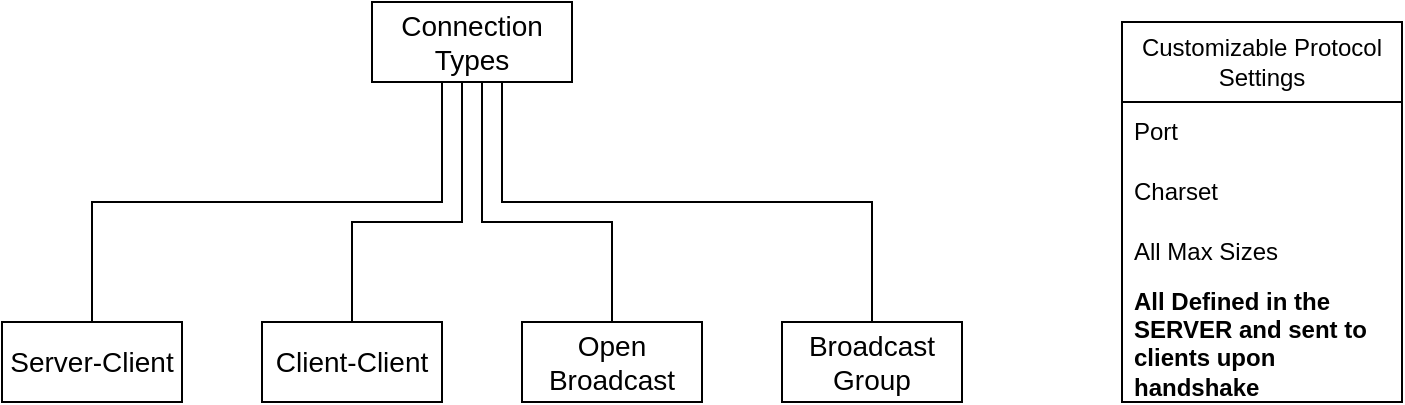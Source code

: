 <mxfile>
    <diagram name="Page-1" id="HsKqo0RGVbrmmU3_X3im">
        <mxGraphModel dx="937" dy="161" grid="1" gridSize="10" guides="1" tooltips="1" connect="1" arrows="1" fold="1" page="1" pageScale="1" pageWidth="850" pageHeight="1100" math="0" shadow="0">
            <root>
                <mxCell id="0"/>
                <mxCell id="1" parent="0"/>
                <mxCell id="H91ZjJcy0l4oga8pl6Jm-12" style="edgeStyle=orthogonalEdgeStyle;rounded=0;orthogonalLoop=1;jettySize=auto;html=1;exitX=0.25;exitY=1;exitDx=0;exitDy=0;entryX=0.5;entryY=0;entryDx=0;entryDy=0;endArrow=none;endFill=0;" parent="1" source="H91ZjJcy0l4oga8pl6Jm-2" target="H91ZjJcy0l4oga8pl6Jm-3" edge="1">
                    <mxGeometry relative="1" as="geometry">
                        <Array as="points">
                            <mxPoint x="260" y="80"/>
                            <mxPoint x="260" y="140"/>
                            <mxPoint x="85" y="140"/>
                        </Array>
                    </mxGeometry>
                </mxCell>
                <mxCell id="H91ZjJcy0l4oga8pl6Jm-13" style="edgeStyle=orthogonalEdgeStyle;rounded=0;orthogonalLoop=1;jettySize=auto;html=1;exitX=0.75;exitY=1;exitDx=0;exitDy=0;entryX=0.5;entryY=0;entryDx=0;entryDy=0;endArrow=none;endFill=0;" parent="1" source="H91ZjJcy0l4oga8pl6Jm-2" target="H91ZjJcy0l4oga8pl6Jm-7" edge="1">
                    <mxGeometry relative="1" as="geometry">
                        <Array as="points">
                            <mxPoint x="290" y="80"/>
                            <mxPoint x="290" y="140"/>
                            <mxPoint x="475" y="140"/>
                        </Array>
                    </mxGeometry>
                </mxCell>
                <mxCell id="H91ZjJcy0l4oga8pl6Jm-14" style="edgeStyle=orthogonalEdgeStyle;rounded=0;orthogonalLoop=1;jettySize=auto;html=1;exitX=0.5;exitY=1;exitDx=0;exitDy=0;entryX=0.5;entryY=0;entryDx=0;entryDy=0;endArrow=none;endFill=0;" parent="1" source="H91ZjJcy0l4oga8pl6Jm-2" target="H91ZjJcy0l4oga8pl6Jm-4" edge="1">
                    <mxGeometry relative="1" as="geometry">
                        <Array as="points">
                            <mxPoint x="270" y="80"/>
                            <mxPoint x="270" y="150"/>
                            <mxPoint x="215" y="150"/>
                        </Array>
                    </mxGeometry>
                </mxCell>
                <mxCell id="H91ZjJcy0l4oga8pl6Jm-15" style="edgeStyle=orthogonalEdgeStyle;rounded=0;orthogonalLoop=1;jettySize=auto;html=1;exitX=0.5;exitY=1;exitDx=0;exitDy=0;entryX=0.5;entryY=0;entryDx=0;entryDy=0;endArrow=none;endFill=0;" parent="1" source="H91ZjJcy0l4oga8pl6Jm-2" target="H91ZjJcy0l4oga8pl6Jm-6" edge="1">
                    <mxGeometry relative="1" as="geometry">
                        <Array as="points">
                            <mxPoint x="280" y="80"/>
                            <mxPoint x="280" y="150"/>
                            <mxPoint x="345" y="150"/>
                        </Array>
                    </mxGeometry>
                </mxCell>
                <mxCell id="H91ZjJcy0l4oga8pl6Jm-2" value="&lt;font style=&quot;font-size: 14px;&quot;&gt;Connection Types&lt;/font&gt;" style="rounded=0;whiteSpace=wrap;html=1;strokeWidth=1;fillColor=none;fontColor=#000000;" parent="1" vertex="1">
                    <mxGeometry x="225" y="40" width="100" height="40" as="geometry"/>
                </mxCell>
                <mxCell id="H91ZjJcy0l4oga8pl6Jm-3" value="&lt;font style=&quot;font-size: 14px;&quot;&gt;Server-Client&lt;/font&gt;" style="rounded=0;whiteSpace=wrap;html=1;strokeWidth=1;fillColor=none;fontColor=#000000;" parent="1" vertex="1">
                    <mxGeometry x="40" y="200" width="90" height="40" as="geometry"/>
                </mxCell>
                <mxCell id="H91ZjJcy0l4oga8pl6Jm-4" value="&lt;font style=&quot;font-size: 14px;&quot;&gt;Client-Client&lt;/font&gt;" style="rounded=0;whiteSpace=wrap;html=1;strokeWidth=1;fillColor=none;fontColor=#000000;" parent="1" vertex="1">
                    <mxGeometry x="170" y="200" width="90" height="40" as="geometry"/>
                </mxCell>
                <mxCell id="H91ZjJcy0l4oga8pl6Jm-6" value="&lt;span style=&quot;font-size: 14px;&quot;&gt;Open Broadcast&lt;/span&gt;" style="rounded=0;whiteSpace=wrap;html=1;strokeWidth=1;fillColor=none;fontColor=#000000;" parent="1" vertex="1">
                    <mxGeometry x="300" y="200" width="90" height="40" as="geometry"/>
                </mxCell>
                <mxCell id="H91ZjJcy0l4oga8pl6Jm-7" value="&lt;span style=&quot;font-size: 14px;&quot;&gt;Broadcast Group&lt;/span&gt;" style="rounded=0;whiteSpace=wrap;html=1;strokeWidth=1;fillColor=none;fontColor=#000000;" parent="1" vertex="1">
                    <mxGeometry x="430" y="200" width="90" height="40" as="geometry"/>
                </mxCell>
                <mxCell id="H91ZjJcy0l4oga8pl6Jm-16" value="Customizable Protocol Settings" style="swimlane;fontStyle=0;childLayout=stackLayout;horizontal=1;startSize=40;horizontalStack=0;resizeParent=1;resizeParentMax=0;resizeLast=0;collapsible=1;marginBottom=0;whiteSpace=wrap;html=1;" parent="1" vertex="1">
                    <mxGeometry x="600" y="50" width="140" height="190" as="geometry"/>
                </mxCell>
                <mxCell id="H91ZjJcy0l4oga8pl6Jm-17" value="Port" style="text;strokeColor=none;fillColor=none;align=left;verticalAlign=middle;spacingLeft=4;spacingRight=4;overflow=hidden;points=[[0,0.5],[1,0.5]];portConstraint=eastwest;rotatable=0;whiteSpace=wrap;html=1;" parent="H91ZjJcy0l4oga8pl6Jm-16" vertex="1">
                    <mxGeometry y="40" width="140" height="30" as="geometry"/>
                </mxCell>
                <mxCell id="H91ZjJcy0l4oga8pl6Jm-18" value="Charset" style="text;strokeColor=none;fillColor=none;align=left;verticalAlign=middle;spacingLeft=4;spacingRight=4;overflow=hidden;points=[[0,0.5],[1,0.5]];portConstraint=eastwest;rotatable=0;whiteSpace=wrap;html=1;" parent="H91ZjJcy0l4oga8pl6Jm-16" vertex="1">
                    <mxGeometry y="70" width="140" height="30" as="geometry"/>
                </mxCell>
                <mxCell id="H91ZjJcy0l4oga8pl6Jm-19" value="All Max Sizes" style="text;strokeColor=none;fillColor=none;align=left;verticalAlign=middle;spacingLeft=4;spacingRight=4;overflow=hidden;points=[[0,0.5],[1,0.5]];portConstraint=eastwest;rotatable=0;whiteSpace=wrap;html=1;" parent="H91ZjJcy0l4oga8pl6Jm-16" vertex="1">
                    <mxGeometry y="100" width="140" height="30" as="geometry"/>
                </mxCell>
                <mxCell id="H91ZjJcy0l4oga8pl6Jm-20" value="&lt;b&gt;All Defined in the SERVER and sent to clients upon handshake&lt;/b&gt;" style="text;strokeColor=none;fillColor=none;align=left;verticalAlign=middle;spacingLeft=4;spacingRight=4;overflow=hidden;points=[[0,0.5],[1,0.5]];portConstraint=eastwest;rotatable=0;whiteSpace=wrap;html=1;" parent="H91ZjJcy0l4oga8pl6Jm-16" vertex="1">
                    <mxGeometry y="130" width="140" height="60" as="geometry"/>
                </mxCell>
            </root>
        </mxGraphModel>
    </diagram>
</mxfile>